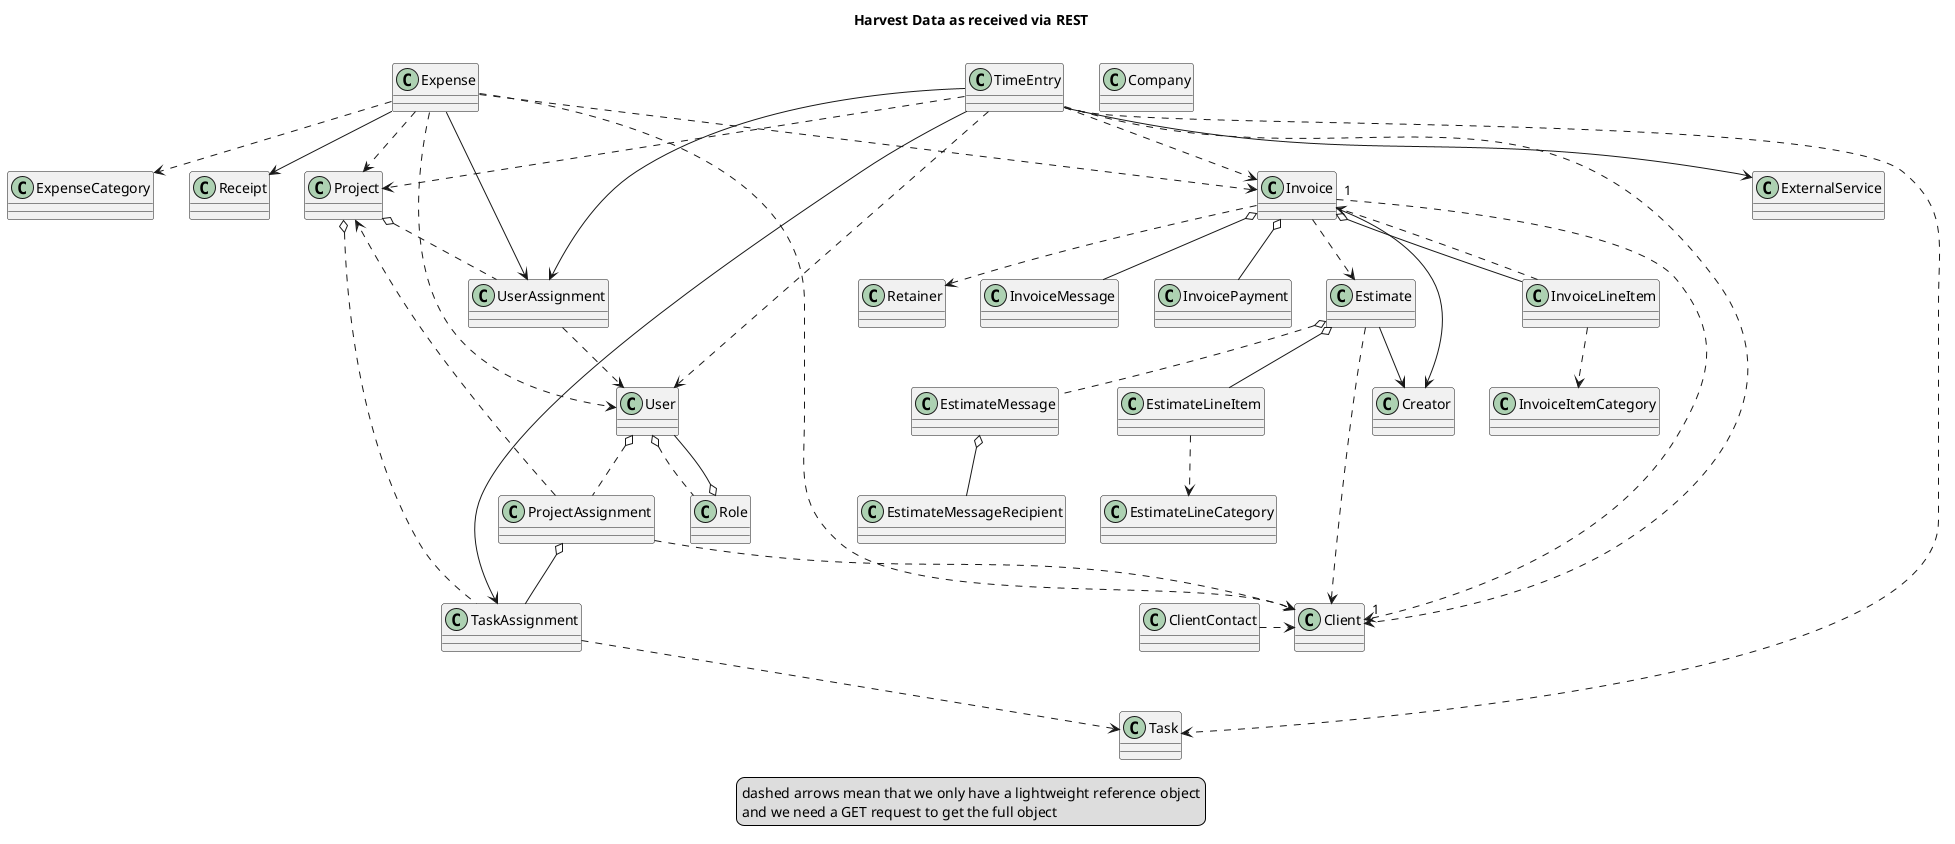 @startuml
Title Harvest Data as received via REST
class Company

Invoice "1" ..> "1" Client
Invoice o-- InvoiceLineItem
Invoice ..> Estimate
Invoice ..> Retainer
Invoice --> Creator

InvoiceLineItem ..> Invoice
InvoiceLineItem ..> InvoiceItemCategory

' by endpoint
Invoice o-- InvoiceMessage
Invoice o-- InvoicePayment

Expense ..> Client
Expense ..> Project
Expense ..> ExpenseCategory
Expense ..> User
Expense --> UserAssignment
Expense --> Receipt
Expense ..> Invoice

Estimate ..> Client
Estimate o-- EstimateLineItem
Estimate --> Creator

' by endpoint
Estimate o.. EstimateMessage

EstimateLineItem ..> EstimateLineCategory

EstimateMessage o-- EstimateMessageRecipient

UserAssignment ..> User

TaskAssignment ..> Task

ClientContact .> Client

ProjectAssignment ..> Project
ProjectAssignment ..> Client
ProjectAssignment o-- TaskAssignment

' by endpoint
Project o.. UserAssignment
Project o.. TaskAssignment

Role o-- User
User o.. Role

' by endpoint
User o.. ProjectAssignment

TimeEntry ..> User
TimeEntry --> UserAssignment
TimeEntry ..>  Client
TimeEntry ..> Project
TimeEntry ..> Task
TimeEntry --> TaskAssignment
TimeEntry --> ExternalService
TimeEntry ..> Invoice
legend
dashed arrows mean that we only have a lightweight reference object
and we need a GET request to get the full object
end legend
@enduml
